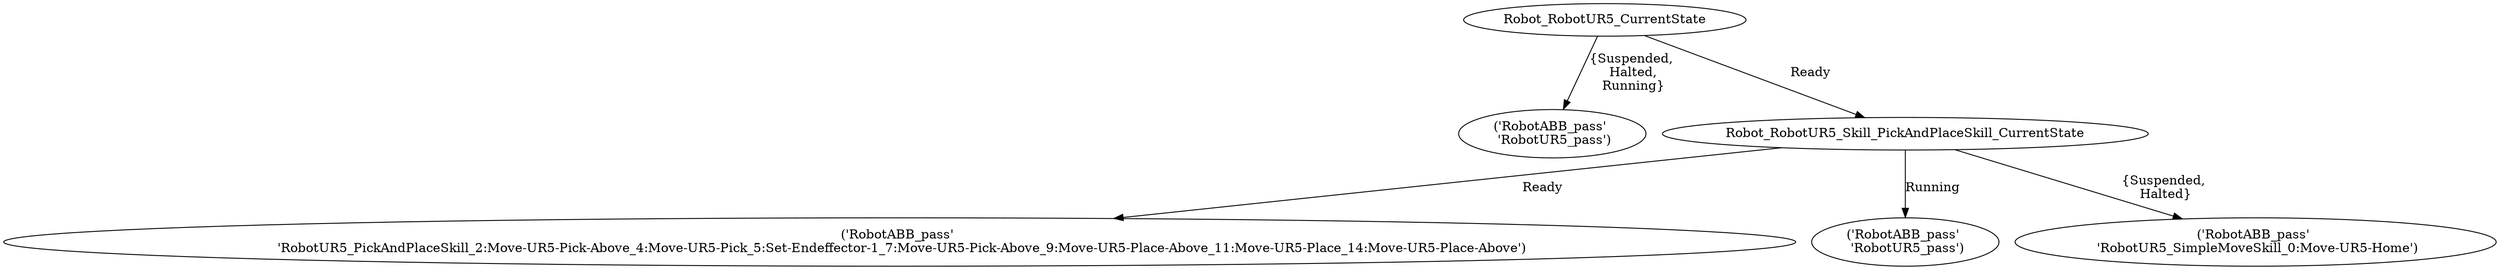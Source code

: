strict digraph {
pickAndPlaceAction [ label="('RobotABB_pass' \n 'RobotUR5_PickAndPlaceSkill_2:Move-UR5-Pick-Above_4:Move-UR5-Pick_5:Set-Endeffector-1_7:Move-UR5-Pick-Above_9:Move-UR5-Place-Above_11:Move-UR5-Place_14:Move-UR5-Place-Above')"]
passAction [ label="('RobotABB_pass' \n 'RobotUR5_pass')"]
passAction2 [ label="('RobotABB_pass' \n 'RobotUR5_pass')"]
goHomeAction [ label="('RobotABB_pass' \n 'RobotUR5_SimpleMoveSkill_0:Move-UR5-Home')"]



robotUR5CurrentState [label="Robot_RobotUR5_CurrentState"]
pickAndPlaceCurrentState [label="Robot_RobotUR5_Skill_PickAndPlaceSkill_CurrentState"]




robotUR5CurrentState -> passAction [ label="{Suspended,\n Halted,\n Running}"]
robotUR5CurrentState -> pickAndPlaceCurrentState [ label="Ready"]

pickAndPlaceCurrentState -> goHomeAction [ label="{Suspended,\n Halted}"]
pickAndPlaceCurrentState -> passAction2 [ label="Running"]
pickAndPlaceCurrentState -> pickAndPlaceAction [ label="Ready"]
}
